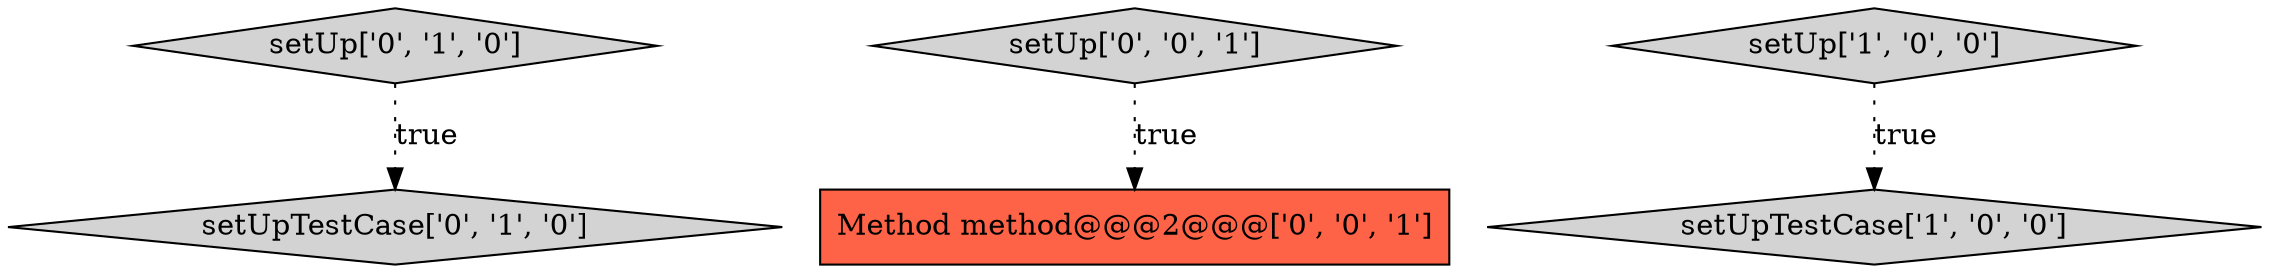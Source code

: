 digraph {
2 [style = filled, label = "setUpTestCase['0', '1', '0']", fillcolor = lightgray, shape = diamond image = "AAA0AAABBB2BBB"];
5 [style = filled, label = "setUp['0', '0', '1']", fillcolor = lightgray, shape = diamond image = "AAA0AAABBB3BBB"];
4 [style = filled, label = "Method method@@@2@@@['0', '0', '1']", fillcolor = tomato, shape = box image = "AAA0AAABBB3BBB"];
0 [style = filled, label = "setUp['1', '0', '0']", fillcolor = lightgray, shape = diamond image = "AAA0AAABBB1BBB"];
1 [style = filled, label = "setUpTestCase['1', '0', '0']", fillcolor = lightgray, shape = diamond image = "AAA0AAABBB1BBB"];
3 [style = filled, label = "setUp['0', '1', '0']", fillcolor = lightgray, shape = diamond image = "AAA0AAABBB2BBB"];
5->4 [style = dotted, label="true"];
0->1 [style = dotted, label="true"];
3->2 [style = dotted, label="true"];
}
